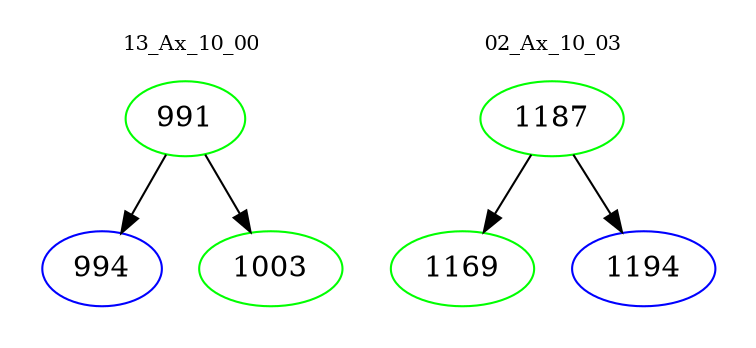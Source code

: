 digraph{
subgraph cluster_0 {
color = white
label = "13_Ax_10_00";
fontsize=10;
T0_991 [label="991", color="green"]
T0_991 -> T0_994 [color="black"]
T0_994 [label="994", color="blue"]
T0_991 -> T0_1003 [color="black"]
T0_1003 [label="1003", color="green"]
}
subgraph cluster_1 {
color = white
label = "02_Ax_10_03";
fontsize=10;
T1_1187 [label="1187", color="green"]
T1_1187 -> T1_1169 [color="black"]
T1_1169 [label="1169", color="green"]
T1_1187 -> T1_1194 [color="black"]
T1_1194 [label="1194", color="blue"]
}
}
